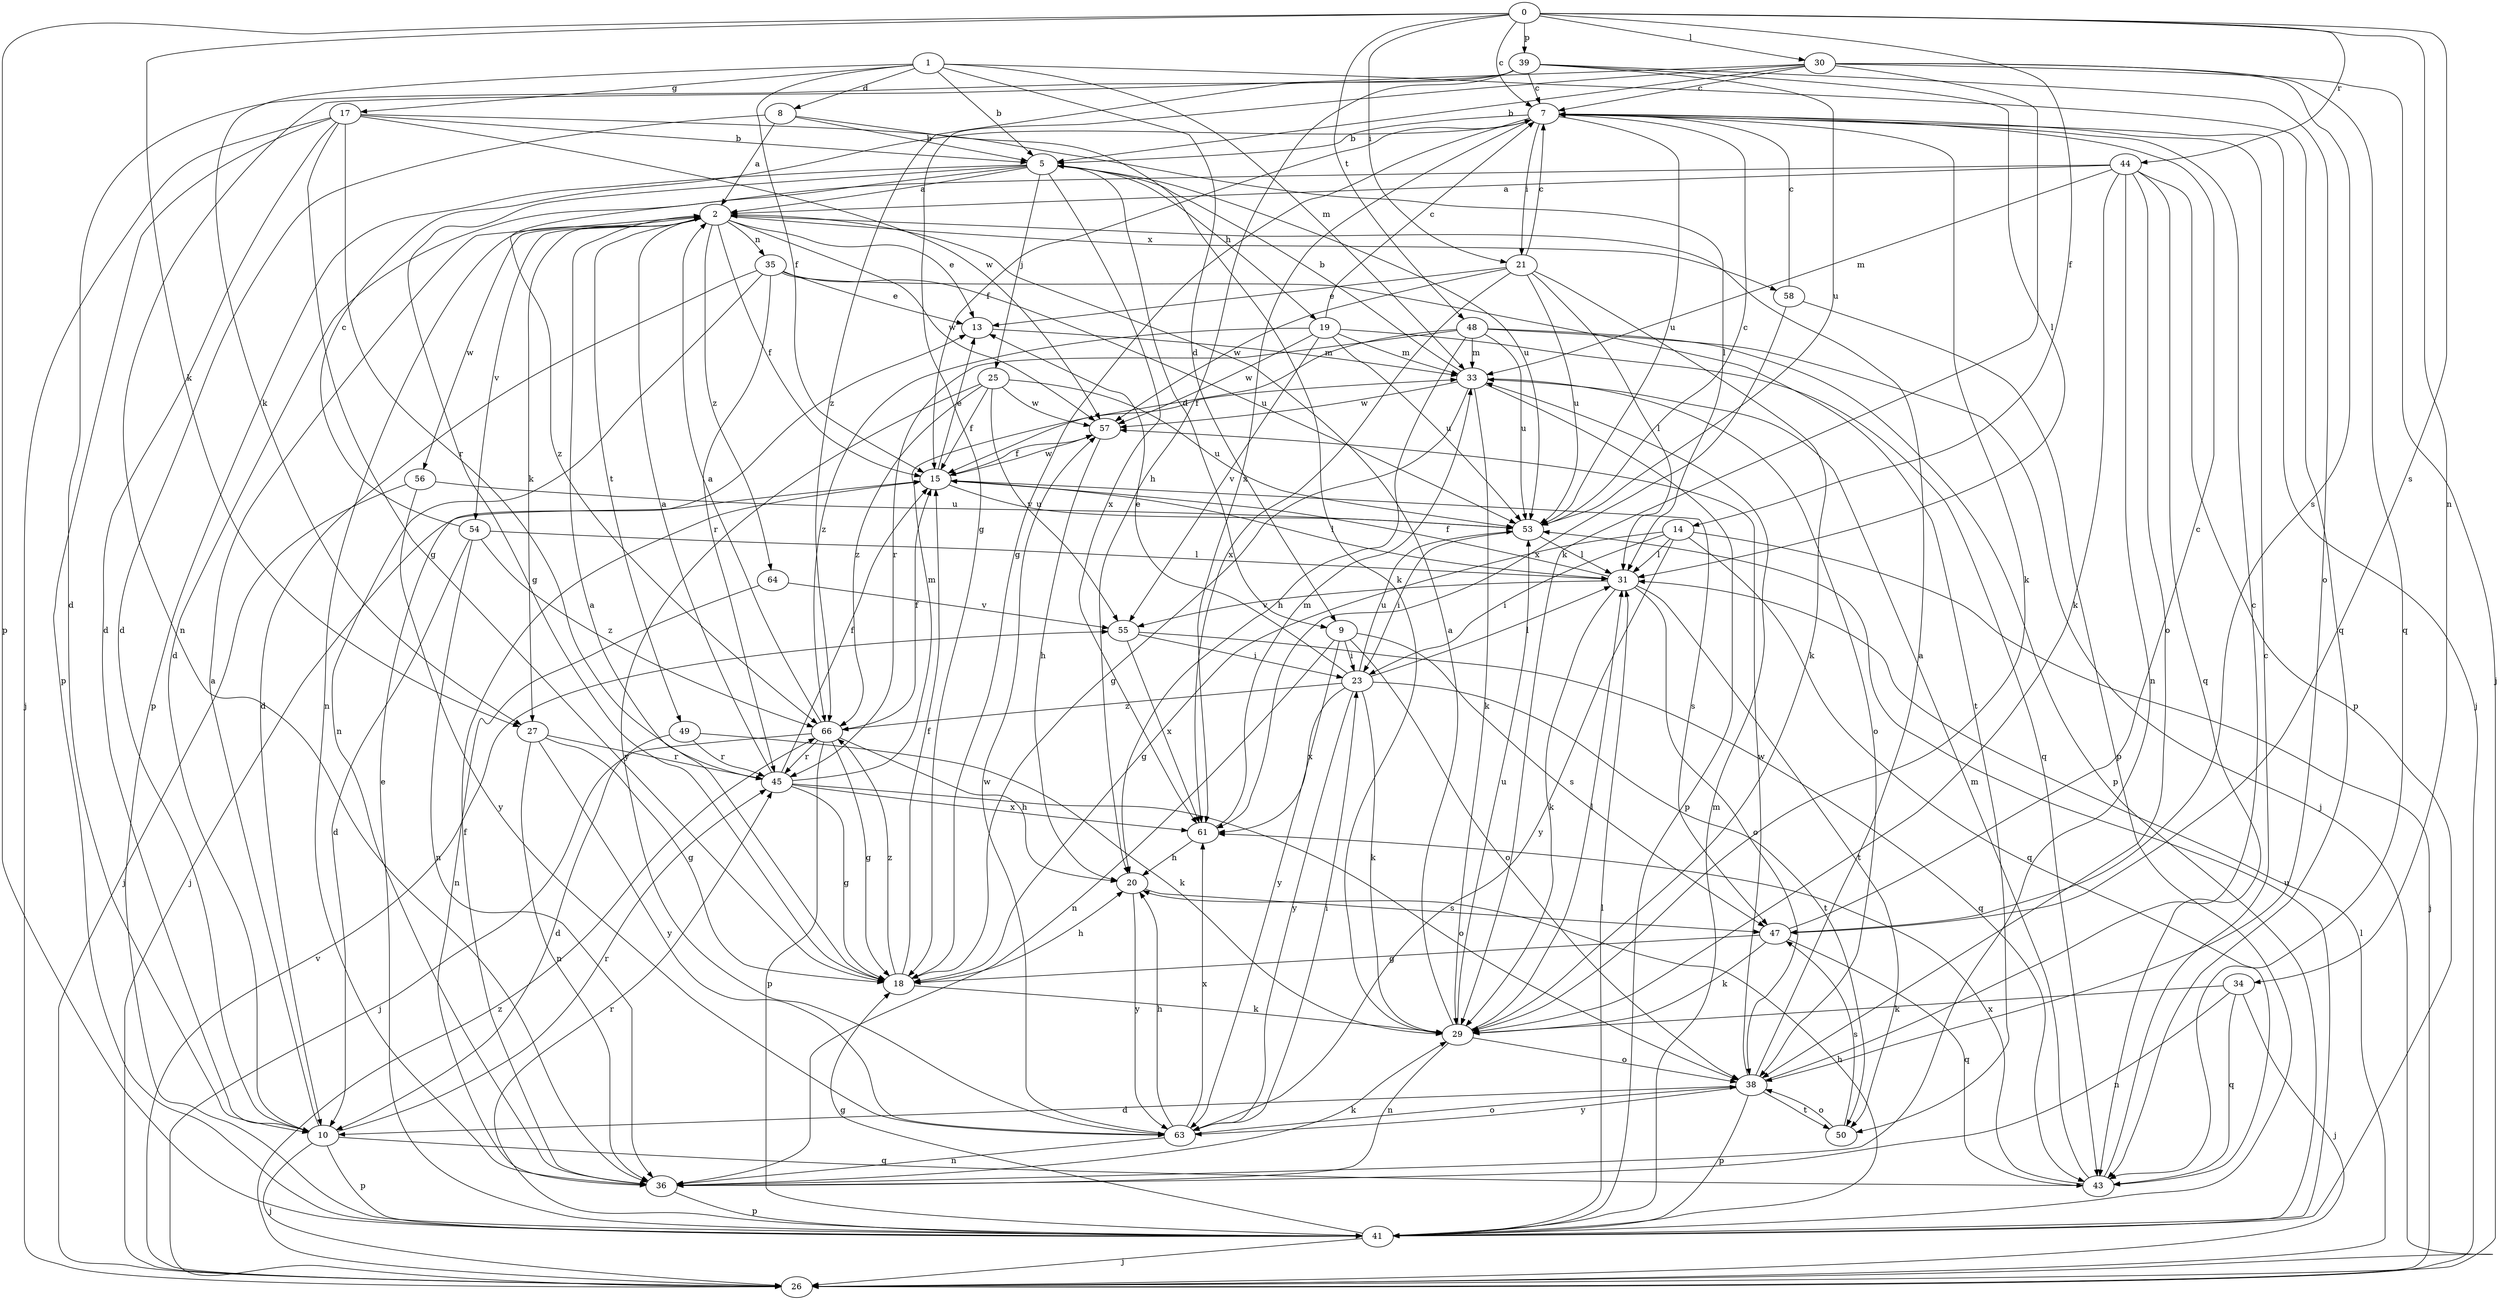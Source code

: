strict digraph  {
0;
1;
2;
5;
7;
8;
9;
10;
13;
14;
15;
17;
18;
19;
20;
21;
23;
25;
26;
27;
29;
30;
31;
33;
34;
35;
36;
38;
39;
41;
43;
44;
45;
47;
48;
49;
50;
53;
54;
55;
56;
57;
58;
61;
63;
64;
66;
0 -> 7  [label=c];
0 -> 14  [label=f];
0 -> 21  [label=i];
0 -> 27  [label=k];
0 -> 30  [label=l];
0 -> 34  [label=n];
0 -> 39  [label=p];
0 -> 41  [label=p];
0 -> 44  [label=r];
0 -> 47  [label=s];
0 -> 48  [label=t];
1 -> 5  [label=b];
1 -> 8  [label=d];
1 -> 9  [label=d];
1 -> 15  [label=f];
1 -> 17  [label=g];
1 -> 27  [label=k];
1 -> 33  [label=m];
1 -> 43  [label=q];
2 -> 13  [label=e];
2 -> 15  [label=f];
2 -> 27  [label=k];
2 -> 35  [label=n];
2 -> 36  [label=n];
2 -> 49  [label=t];
2 -> 54  [label=v];
2 -> 56  [label=w];
2 -> 57  [label=w];
2 -> 58  [label=x];
2 -> 64  [label=z];
5 -> 2  [label=a];
5 -> 9  [label=d];
5 -> 18  [label=g];
5 -> 19  [label=h];
5 -> 25  [label=j];
5 -> 41  [label=p];
5 -> 53  [label=u];
5 -> 61  [label=x];
5 -> 66  [label=z];
7 -> 5  [label=b];
7 -> 15  [label=f];
7 -> 18  [label=g];
7 -> 21  [label=i];
7 -> 26  [label=j];
7 -> 29  [label=k];
7 -> 53  [label=u];
7 -> 61  [label=x];
8 -> 2  [label=a];
8 -> 5  [label=b];
8 -> 10  [label=d];
8 -> 29  [label=k];
9 -> 23  [label=i];
9 -> 36  [label=n];
9 -> 38  [label=o];
9 -> 47  [label=s];
9 -> 63  [label=y];
10 -> 2  [label=a];
10 -> 26  [label=j];
10 -> 41  [label=p];
10 -> 43  [label=q];
10 -> 45  [label=r];
13 -> 33  [label=m];
14 -> 18  [label=g];
14 -> 23  [label=i];
14 -> 26  [label=j];
14 -> 31  [label=l];
14 -> 43  [label=q];
14 -> 63  [label=y];
15 -> 13  [label=e];
15 -> 26  [label=j];
15 -> 31  [label=l];
15 -> 47  [label=s];
15 -> 53  [label=u];
15 -> 57  [label=w];
17 -> 5  [label=b];
17 -> 10  [label=d];
17 -> 18  [label=g];
17 -> 26  [label=j];
17 -> 31  [label=l];
17 -> 41  [label=p];
17 -> 45  [label=r];
17 -> 57  [label=w];
18 -> 2  [label=a];
18 -> 15  [label=f];
18 -> 20  [label=h];
18 -> 29  [label=k];
18 -> 66  [label=z];
19 -> 7  [label=c];
19 -> 33  [label=m];
19 -> 43  [label=q];
19 -> 53  [label=u];
19 -> 55  [label=v];
19 -> 57  [label=w];
19 -> 66  [label=z];
20 -> 47  [label=s];
20 -> 63  [label=y];
21 -> 7  [label=c];
21 -> 13  [label=e];
21 -> 29  [label=k];
21 -> 31  [label=l];
21 -> 53  [label=u];
21 -> 57  [label=w];
21 -> 61  [label=x];
23 -> 13  [label=e];
23 -> 29  [label=k];
23 -> 31  [label=l];
23 -> 50  [label=t];
23 -> 53  [label=u];
23 -> 61  [label=x];
23 -> 63  [label=y];
23 -> 66  [label=z];
25 -> 15  [label=f];
25 -> 53  [label=u];
25 -> 55  [label=v];
25 -> 57  [label=w];
25 -> 63  [label=y];
25 -> 66  [label=z];
26 -> 31  [label=l];
26 -> 55  [label=v];
26 -> 66  [label=z];
27 -> 18  [label=g];
27 -> 36  [label=n];
27 -> 45  [label=r];
27 -> 63  [label=y];
29 -> 2  [label=a];
29 -> 31  [label=l];
29 -> 36  [label=n];
29 -> 38  [label=o];
29 -> 53  [label=u];
30 -> 5  [label=b];
30 -> 7  [label=c];
30 -> 18  [label=g];
30 -> 26  [label=j];
30 -> 29  [label=k];
30 -> 36  [label=n];
30 -> 43  [label=q];
30 -> 47  [label=s];
31 -> 15  [label=f];
31 -> 29  [label=k];
31 -> 38  [label=o];
31 -> 50  [label=t];
31 -> 55  [label=v];
33 -> 5  [label=b];
33 -> 18  [label=g];
33 -> 29  [label=k];
33 -> 38  [label=o];
33 -> 41  [label=p];
33 -> 57  [label=w];
34 -> 26  [label=j];
34 -> 29  [label=k];
34 -> 36  [label=n];
34 -> 43  [label=q];
35 -> 10  [label=d];
35 -> 13  [label=e];
35 -> 36  [label=n];
35 -> 45  [label=r];
35 -> 50  [label=t];
35 -> 53  [label=u];
36 -> 15  [label=f];
36 -> 29  [label=k];
36 -> 41  [label=p];
38 -> 2  [label=a];
38 -> 7  [label=c];
38 -> 10  [label=d];
38 -> 41  [label=p];
38 -> 50  [label=t];
38 -> 57  [label=w];
38 -> 63  [label=y];
39 -> 7  [label=c];
39 -> 10  [label=d];
39 -> 20  [label=h];
39 -> 31  [label=l];
39 -> 38  [label=o];
39 -> 53  [label=u];
39 -> 66  [label=z];
41 -> 13  [label=e];
41 -> 18  [label=g];
41 -> 20  [label=h];
41 -> 26  [label=j];
41 -> 31  [label=l];
41 -> 33  [label=m];
41 -> 45  [label=r];
41 -> 53  [label=u];
43 -> 7  [label=c];
43 -> 33  [label=m];
43 -> 61  [label=x];
44 -> 2  [label=a];
44 -> 10  [label=d];
44 -> 29  [label=k];
44 -> 33  [label=m];
44 -> 36  [label=n];
44 -> 38  [label=o];
44 -> 41  [label=p];
44 -> 43  [label=q];
45 -> 2  [label=a];
45 -> 15  [label=f];
45 -> 18  [label=g];
45 -> 33  [label=m];
45 -> 38  [label=o];
45 -> 61  [label=x];
47 -> 7  [label=c];
47 -> 18  [label=g];
47 -> 29  [label=k];
47 -> 43  [label=q];
48 -> 15  [label=f];
48 -> 20  [label=h];
48 -> 26  [label=j];
48 -> 33  [label=m];
48 -> 41  [label=p];
48 -> 45  [label=r];
48 -> 53  [label=u];
49 -> 10  [label=d];
49 -> 29  [label=k];
49 -> 45  [label=r];
50 -> 38  [label=o];
50 -> 47  [label=s];
53 -> 7  [label=c];
53 -> 23  [label=i];
53 -> 31  [label=l];
54 -> 7  [label=c];
54 -> 10  [label=d];
54 -> 31  [label=l];
54 -> 36  [label=n];
54 -> 66  [label=z];
55 -> 23  [label=i];
55 -> 43  [label=q];
55 -> 61  [label=x];
56 -> 26  [label=j];
56 -> 53  [label=u];
56 -> 63  [label=y];
57 -> 15  [label=f];
57 -> 20  [label=h];
58 -> 7  [label=c];
58 -> 41  [label=p];
58 -> 61  [label=x];
61 -> 20  [label=h];
61 -> 33  [label=m];
63 -> 20  [label=h];
63 -> 23  [label=i];
63 -> 36  [label=n];
63 -> 38  [label=o];
63 -> 57  [label=w];
63 -> 61  [label=x];
64 -> 36  [label=n];
64 -> 55  [label=v];
66 -> 2  [label=a];
66 -> 15  [label=f];
66 -> 18  [label=g];
66 -> 20  [label=h];
66 -> 26  [label=j];
66 -> 41  [label=p];
66 -> 45  [label=r];
}
